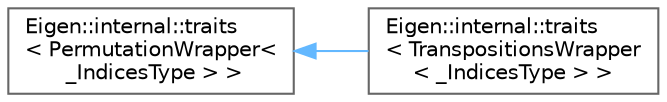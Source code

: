 digraph "Graphical Class Hierarchy"
{
 // LATEX_PDF_SIZE
  bgcolor="transparent";
  edge [fontname=Helvetica,fontsize=10,labelfontname=Helvetica,labelfontsize=10];
  node [fontname=Helvetica,fontsize=10,shape=box,height=0.2,width=0.4];
  rankdir="LR";
  Node0 [id="Node000000",label="Eigen::internal::traits\l\< PermutationWrapper\<\l _IndicesType \> \>",height=0.2,width=0.4,color="grey40", fillcolor="white", style="filled",URL="$structEigen_1_1internal_1_1traits_3_01PermutationWrapper_3_01__IndicesType_01_4_01_4.html",tooltip=" "];
  Node0 -> Node1 [id="edge1073_Node000000_Node000001",dir="back",color="steelblue1",style="solid",tooltip=" "];
  Node1 [id="Node000001",label="Eigen::internal::traits\l\< TranspositionsWrapper\l\< _IndicesType \> \>",height=0.2,width=0.4,color="grey40", fillcolor="white", style="filled",URL="$structEigen_1_1internal_1_1traits_3_01TranspositionsWrapper_3_01__IndicesType_01_4_01_4.html",tooltip=" "];
}
